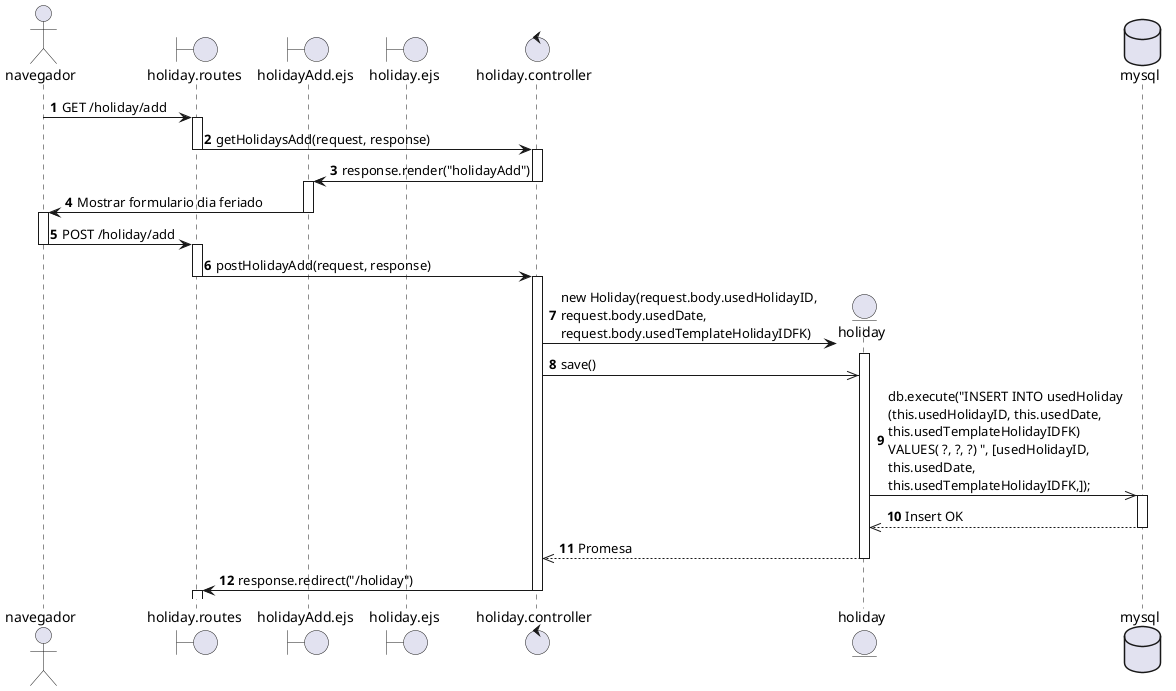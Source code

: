 @startuml CU36 - Superadmin Registra dia feriado
actor navegador
boundary holiday.routes
boundary holidayAdd.ejs
boundary holiday.ejs
control holiday.controller
entity holiday
database mysql

autonumber
navegador -> holiday.routes : GET /holiday/add
activate holiday.routes

holiday.routes -> holiday.controller: getHolidaysAdd(request, response)
deactivate holiday.routes
activate holiday.controller

holiday.controller -> holidayAdd.ejs: response.render("holidayAdd")
deactivate holiday.controller
activate holidayAdd.ejs

holidayAdd.ejs -> navegador : Mostrar formulario dia feriado
deactivate holidayAdd.ejs
activate navegador

navegador -> holiday.routes : POST /holiday/add
deactivate navegador
activate holiday.routes

holiday.routes -> holiday.controller : postHolidayAdd(request, response)
deactivate holiday.routes
activate holiday.controller
create holiday
holiday.controller -> holiday : new Holiday(request.body.usedHolidayID, \nrequest.body.usedDate, \nrequest.body.usedTemplateHolidayIDFK)
activate holiday

holiday.controller ->> holiday : save()

holiday ->> mysql : db.execute("INSERT INTO usedHoliday \n(this.usedHolidayID, this.usedDate, \nthis.usedTemplateHolidayIDFK) \nVALUES( ?, ?, ?) ", [usedHolidayID, \nthis.usedDate, \nthis.usedTemplateHolidayIDFK,]);
activate mysql
mysql -->> holiday : Insert OK
deactivate mysql
holiday -->> holiday.controller : Promesa
deactivate holiday

holiday.controller -> holiday.routes : response.redirect("/holiday")
deactivate holiday.controller
activate holiday.routes
deactivate holiday.routes

@enduml